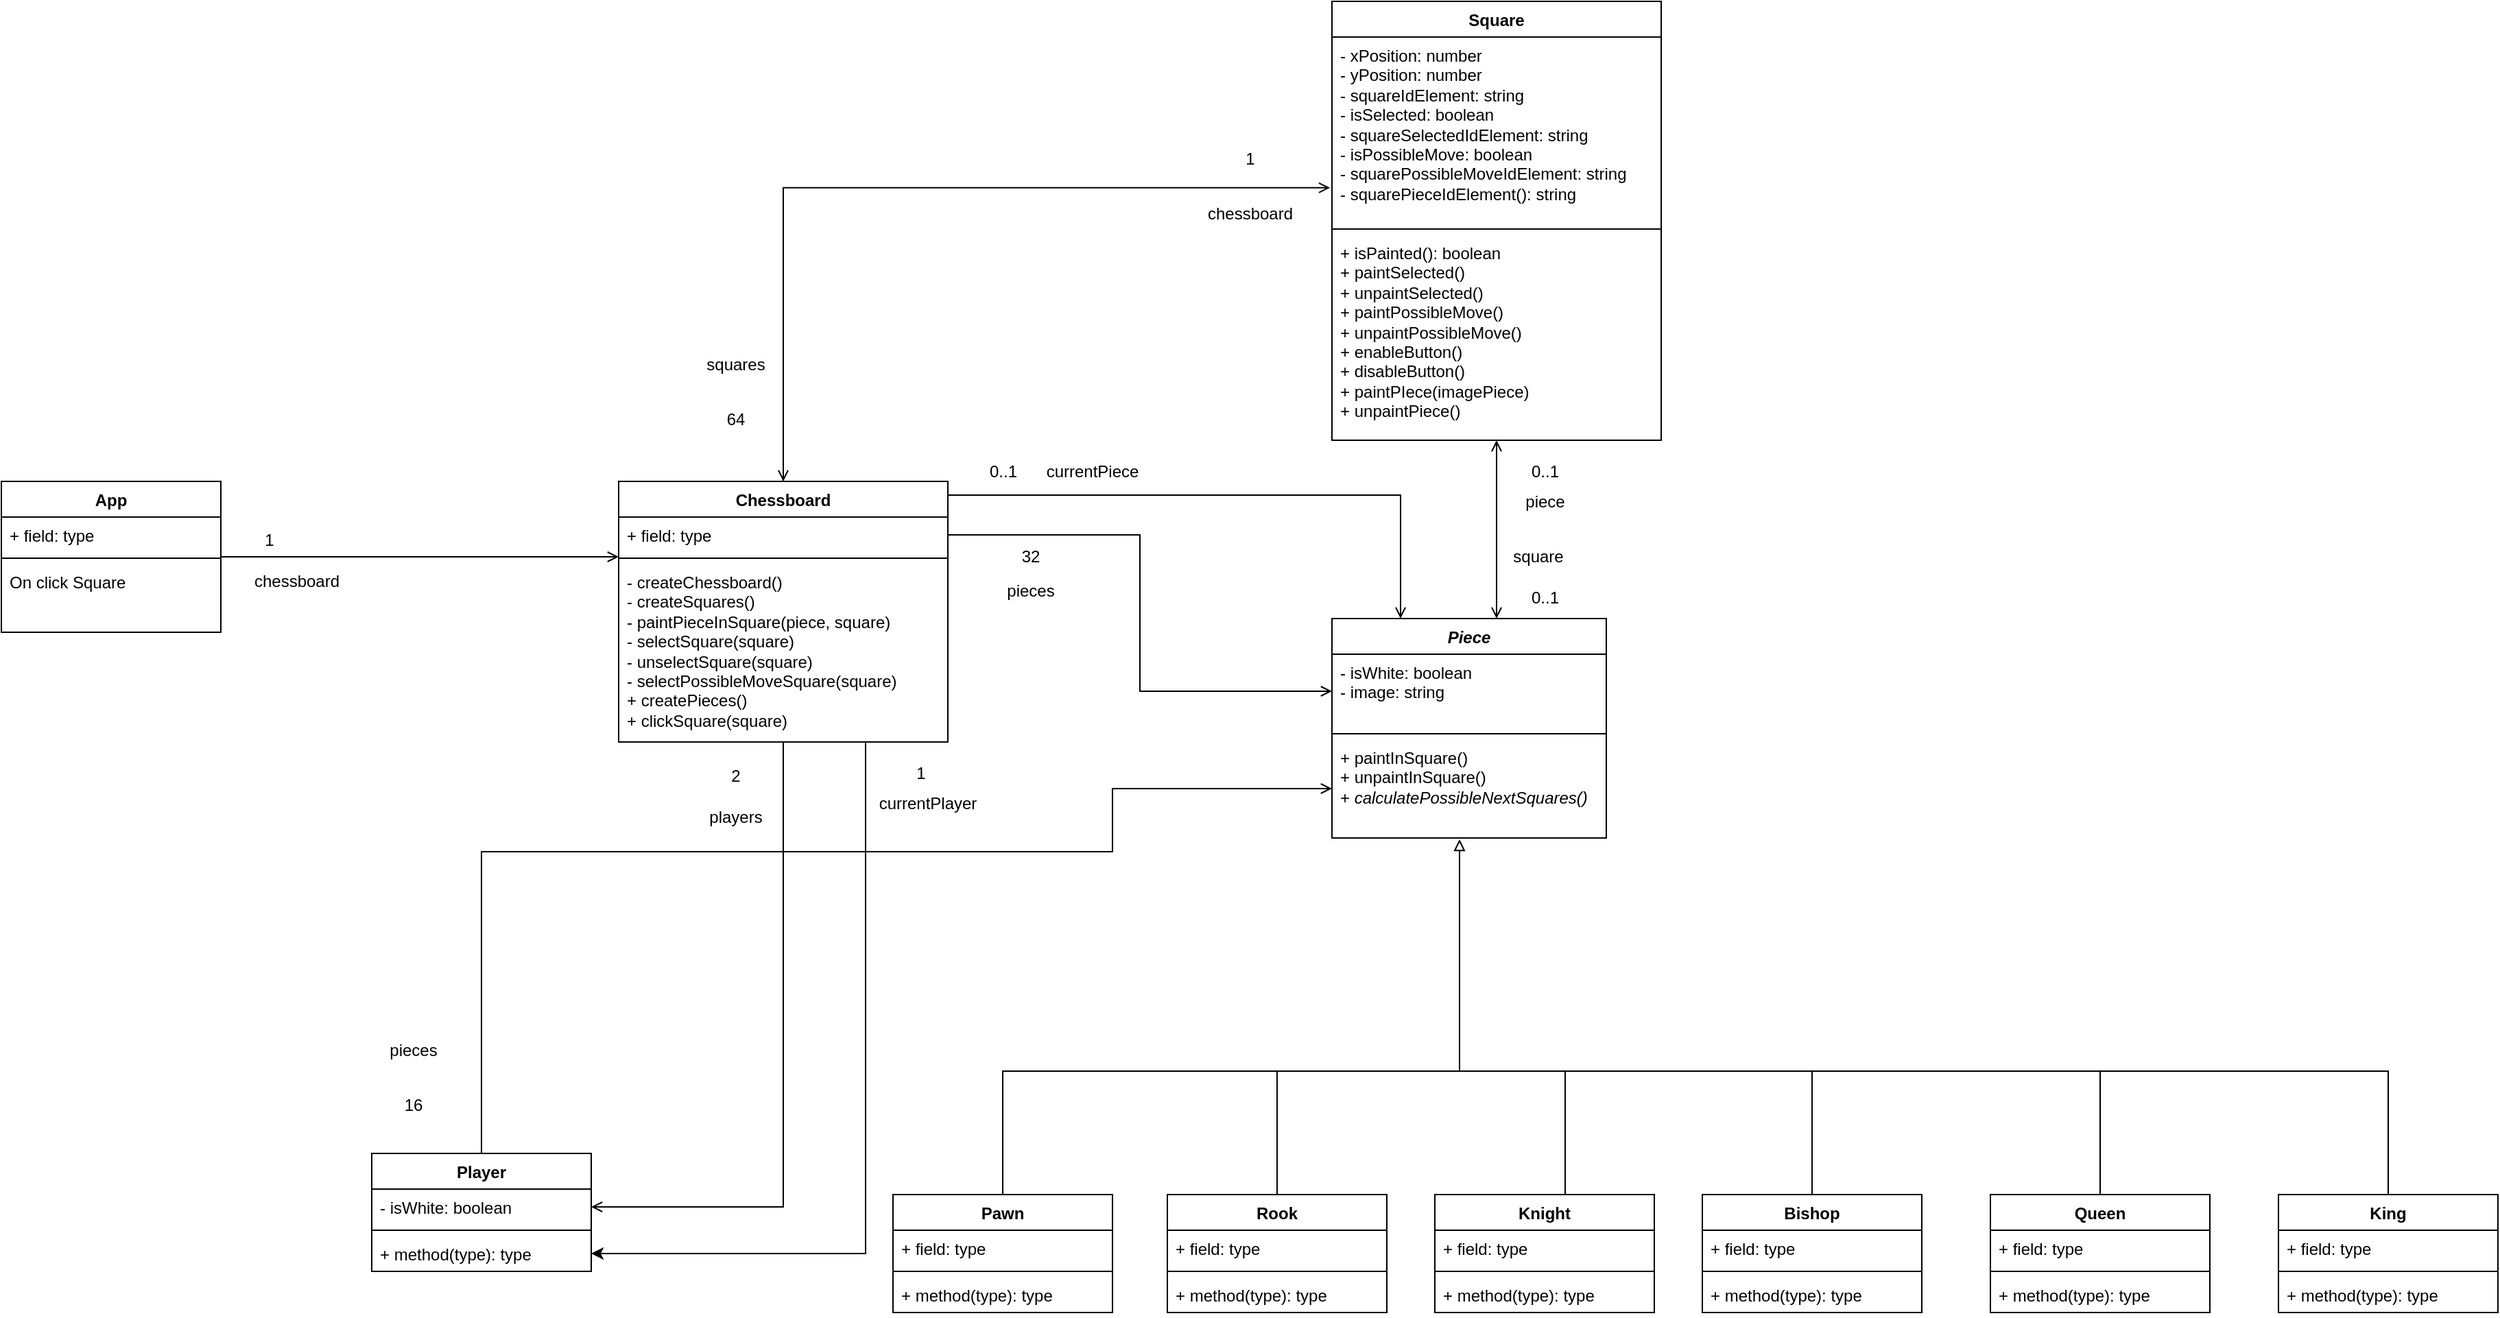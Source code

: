 <mxfile version="23.1.1" type="device">
  <diagram id="C5RBs43oDa-KdzZeNtuy" name="Page-1">
    <mxGraphModel dx="2261" dy="772" grid="1" gridSize="10" guides="1" tooltips="1" connect="1" arrows="1" fold="1" page="1" pageScale="1" pageWidth="827" pageHeight="1169" math="0" shadow="0">
      <root>
        <mxCell id="WIyWlLk6GJQsqaUBKTNV-0" />
        <mxCell id="WIyWlLk6GJQsqaUBKTNV-1" parent="WIyWlLk6GJQsqaUBKTNV-0" />
        <mxCell id="Od-CjgZTnDThgDotF2Tj-32" style="edgeStyle=orthogonalEdgeStyle;rounded=0;orthogonalLoop=1;jettySize=auto;html=1;entryX=0.25;entryY=0;entryDx=0;entryDy=0;endArrow=open;endFill=0;" parent="WIyWlLk6GJQsqaUBKTNV-1" source="Od-CjgZTnDThgDotF2Tj-0" target="Od-CjgZTnDThgDotF2Tj-11" edge="1">
          <mxGeometry relative="1" as="geometry">
            <Array as="points">
              <mxPoint x="500" y="730" />
            </Array>
          </mxGeometry>
        </mxCell>
        <mxCell id="WzaYfUcsKowKL7JiwDTF-25" style="edgeStyle=orthogonalEdgeStyle;rounded=0;orthogonalLoop=1;jettySize=auto;html=1;entryX=1;entryY=0.5;entryDx=0;entryDy=0;endArrow=open;endFill=0;" parent="WIyWlLk6GJQsqaUBKTNV-1" source="Od-CjgZTnDThgDotF2Tj-0" target="Od-CjgZTnDThgDotF2Tj-20" edge="1">
          <mxGeometry relative="1" as="geometry" />
        </mxCell>
        <mxCell id="DLk1g1kD0CSiAKpHqbqL-0" style="edgeStyle=orthogonalEdgeStyle;rounded=0;orthogonalLoop=1;jettySize=auto;html=1;" edge="1" parent="WIyWlLk6GJQsqaUBKTNV-1" source="Od-CjgZTnDThgDotF2Tj-0" target="Od-CjgZTnDThgDotF2Tj-22">
          <mxGeometry relative="1" as="geometry">
            <Array as="points">
              <mxPoint x="110" y="1283" />
            </Array>
          </mxGeometry>
        </mxCell>
        <mxCell id="Od-CjgZTnDThgDotF2Tj-0" value="Chessboard" style="swimlane;fontStyle=1;align=center;verticalAlign=top;childLayout=stackLayout;horizontal=1;startSize=26;horizontalStack=0;resizeParent=1;resizeParentMax=0;resizeLast=0;collapsible=1;marginBottom=0;whiteSpace=wrap;html=1;" parent="WIyWlLk6GJQsqaUBKTNV-1" vertex="1">
          <mxGeometry x="-70" y="720" width="240" height="190" as="geometry" />
        </mxCell>
        <mxCell id="Od-CjgZTnDThgDotF2Tj-1" value="+ field: type" style="text;strokeColor=none;fillColor=none;align=left;verticalAlign=top;spacingLeft=4;spacingRight=4;overflow=hidden;rotatable=0;points=[[0,0.5],[1,0.5]];portConstraint=eastwest;whiteSpace=wrap;html=1;" parent="Od-CjgZTnDThgDotF2Tj-0" vertex="1">
          <mxGeometry y="26" width="240" height="26" as="geometry" />
        </mxCell>
        <mxCell id="Od-CjgZTnDThgDotF2Tj-2" value="" style="line;strokeWidth=1;fillColor=none;align=left;verticalAlign=middle;spacingTop=-1;spacingLeft=3;spacingRight=3;rotatable=0;labelPosition=right;points=[];portConstraint=eastwest;strokeColor=inherit;" parent="Od-CjgZTnDThgDotF2Tj-0" vertex="1">
          <mxGeometry y="52" width="240" height="8" as="geometry" />
        </mxCell>
        <mxCell id="Od-CjgZTnDThgDotF2Tj-3" value="- createChessboard()&lt;br&gt;- createSquares()&lt;br&gt;- paintPieceInSquare(piece, square)&lt;br&gt;- selectSquare(square)&lt;br&gt;- unselectSquare(square)&lt;br&gt;- selectPossibleMoveSquare(square)&lt;br&gt;+ createPieces()&lt;br style=&quot;border-color: var(--border-color);&quot;&gt;+ clickSquare(square)" style="text;strokeColor=none;fillColor=none;align=left;verticalAlign=top;spacingLeft=4;spacingRight=4;overflow=hidden;rotatable=0;points=[[0,0.5],[1,0.5]];portConstraint=eastwest;whiteSpace=wrap;html=1;" parent="Od-CjgZTnDThgDotF2Tj-0" vertex="1">
          <mxGeometry y="60" width="240" height="130" as="geometry" />
        </mxCell>
        <mxCell id="Od-CjgZTnDThgDotF2Tj-29" style="edgeStyle=orthogonalEdgeStyle;rounded=0;orthogonalLoop=1;jettySize=auto;html=1;endArrow=open;endFill=0;startArrow=open;startFill=0;entryX=0.6;entryY=0;entryDx=0;entryDy=0;entryPerimeter=0;" parent="WIyWlLk6GJQsqaUBKTNV-1" source="Od-CjgZTnDThgDotF2Tj-4" target="Od-CjgZTnDThgDotF2Tj-11" edge="1">
          <mxGeometry relative="1" as="geometry">
            <Array as="points" />
            <mxPoint x="530" y="750" as="targetPoint" />
          </mxGeometry>
        </mxCell>
        <mxCell id="Od-CjgZTnDThgDotF2Tj-4" value="Square" style="swimlane;fontStyle=1;align=center;verticalAlign=top;childLayout=stackLayout;horizontal=1;startSize=26;horizontalStack=0;resizeParent=1;resizeParentMax=0;resizeLast=0;collapsible=1;marginBottom=0;whiteSpace=wrap;html=1;" parent="WIyWlLk6GJQsqaUBKTNV-1" vertex="1">
          <mxGeometry x="450" y="370" width="240" height="320" as="geometry" />
        </mxCell>
        <mxCell id="Od-CjgZTnDThgDotF2Tj-5" value="- xPosition: number&lt;br&gt;- yPosition: number&lt;br&gt;- squareIdElement: string&lt;br&gt;- isSelected: boolean&lt;br&gt;- squareSelectedIdElement: string&lt;br&gt;- isPossibleMove: boolean&lt;br&gt;- squarePossibleMoveIdElement: string&lt;br&gt;- squarePieceIdElement(): string" style="text;strokeColor=none;fillColor=none;align=left;verticalAlign=top;spacingLeft=4;spacingRight=4;overflow=hidden;rotatable=0;points=[[0,0.5],[1,0.5]];portConstraint=eastwest;whiteSpace=wrap;html=1;" parent="Od-CjgZTnDThgDotF2Tj-4" vertex="1">
          <mxGeometry y="26" width="240" height="136" as="geometry" />
        </mxCell>
        <mxCell id="Od-CjgZTnDThgDotF2Tj-6" value="" style="line;strokeWidth=1;fillColor=none;align=left;verticalAlign=middle;spacingTop=-1;spacingLeft=3;spacingRight=3;rotatable=0;labelPosition=right;points=[];portConstraint=eastwest;strokeColor=inherit;" parent="Od-CjgZTnDThgDotF2Tj-4" vertex="1">
          <mxGeometry y="162" width="240" height="8" as="geometry" />
        </mxCell>
        <mxCell id="Od-CjgZTnDThgDotF2Tj-7" value="+ isPainted(): boolean&lt;br&gt;+ paintSelected()&lt;br&gt;+ unpaintSelected()&lt;br&gt;+ paintPossibleMove()&lt;br&gt;+ unpaintPossibleMove()&lt;br&gt;+ enableButton()&lt;br&gt;+ disableButton()&lt;br&gt;+ paintPIece(imagePiece)&lt;br&gt;+ unpaintPiece()" style="text;strokeColor=none;fillColor=none;align=left;verticalAlign=top;spacingLeft=4;spacingRight=4;overflow=hidden;rotatable=0;points=[[0,0.5],[1,0.5]];portConstraint=eastwest;whiteSpace=wrap;html=1;" parent="Od-CjgZTnDThgDotF2Tj-4" vertex="1">
          <mxGeometry y="170" width="240" height="150" as="geometry" />
        </mxCell>
        <mxCell id="Od-CjgZTnDThgDotF2Tj-8" style="edgeStyle=orthogonalEdgeStyle;rounded=0;orthogonalLoop=1;jettySize=auto;html=1;entryX=-0.006;entryY=0.808;entryDx=0;entryDy=0;entryPerimeter=0;endArrow=open;endFill=0;startArrow=open;startFill=0;" parent="WIyWlLk6GJQsqaUBKTNV-1" source="Od-CjgZTnDThgDotF2Tj-0" target="Od-CjgZTnDThgDotF2Tj-5" edge="1">
          <mxGeometry relative="1" as="geometry" />
        </mxCell>
        <mxCell id="Od-CjgZTnDThgDotF2Tj-9" value="64" style="text;html=1;align=center;verticalAlign=middle;resizable=0;points=[];autosize=1;strokeColor=none;fillColor=none;" parent="WIyWlLk6GJQsqaUBKTNV-1" vertex="1">
          <mxGeometry x="-5" y="660" width="40" height="30" as="geometry" />
        </mxCell>
        <mxCell id="Od-CjgZTnDThgDotF2Tj-11" value="&lt;i&gt;Piece&lt;/i&gt;" style="swimlane;fontStyle=1;align=center;verticalAlign=top;childLayout=stackLayout;horizontal=1;startSize=26;horizontalStack=0;resizeParent=1;resizeParentMax=0;resizeLast=0;collapsible=1;marginBottom=0;whiteSpace=wrap;html=1;" parent="WIyWlLk6GJQsqaUBKTNV-1" vertex="1">
          <mxGeometry x="450" y="820" width="200" height="160" as="geometry" />
        </mxCell>
        <mxCell id="Od-CjgZTnDThgDotF2Tj-12" value="- isWhite: boolean&lt;br&gt;- image: string" style="text;strokeColor=none;fillColor=none;align=left;verticalAlign=top;spacingLeft=4;spacingRight=4;overflow=hidden;rotatable=0;points=[[0,0.5],[1,0.5]];portConstraint=eastwest;whiteSpace=wrap;html=1;" parent="Od-CjgZTnDThgDotF2Tj-11" vertex="1">
          <mxGeometry y="26" width="200" height="54" as="geometry" />
        </mxCell>
        <mxCell id="Od-CjgZTnDThgDotF2Tj-13" value="" style="line;strokeWidth=1;fillColor=none;align=left;verticalAlign=middle;spacingTop=-1;spacingLeft=3;spacingRight=3;rotatable=0;labelPosition=right;points=[];portConstraint=eastwest;strokeColor=inherit;" parent="Od-CjgZTnDThgDotF2Tj-11" vertex="1">
          <mxGeometry y="80" width="200" height="8" as="geometry" />
        </mxCell>
        <mxCell id="Od-CjgZTnDThgDotF2Tj-14" value="+ paintInSquare()&lt;br&gt;+ unpaintInSquare()&lt;br&gt;+&amp;nbsp;&lt;i&gt;calculatePossibleNextSquares()&lt;/i&gt;" style="text;strokeColor=none;fillColor=none;align=left;verticalAlign=top;spacingLeft=4;spacingRight=4;overflow=hidden;rotatable=0;points=[[0,0.5],[1,0.5]];portConstraint=eastwest;whiteSpace=wrap;html=1;" parent="Od-CjgZTnDThgDotF2Tj-11" vertex="1">
          <mxGeometry y="88" width="200" height="72" as="geometry" />
        </mxCell>
        <mxCell id="Od-CjgZTnDThgDotF2Tj-16" style="edgeStyle=orthogonalEdgeStyle;rounded=0;orthogonalLoop=1;jettySize=auto;html=1;entryX=0;entryY=0.5;entryDx=0;entryDy=0;endArrow=open;endFill=0;" parent="WIyWlLk6GJQsqaUBKTNV-1" source="Od-CjgZTnDThgDotF2Tj-1" target="Od-CjgZTnDThgDotF2Tj-12" edge="1">
          <mxGeometry relative="1" as="geometry" />
        </mxCell>
        <mxCell id="Od-CjgZTnDThgDotF2Tj-17" value="32" style="text;html=1;align=center;verticalAlign=middle;resizable=0;points=[];autosize=1;strokeColor=none;fillColor=none;" parent="WIyWlLk6GJQsqaUBKTNV-1" vertex="1">
          <mxGeometry x="210" y="760" width="40" height="30" as="geometry" />
        </mxCell>
        <mxCell id="Od-CjgZTnDThgDotF2Tj-19" value="Player" style="swimlane;fontStyle=1;align=center;verticalAlign=top;childLayout=stackLayout;horizontal=1;startSize=26;horizontalStack=0;resizeParent=1;resizeParentMax=0;resizeLast=0;collapsible=1;marginBottom=0;whiteSpace=wrap;html=1;" parent="WIyWlLk6GJQsqaUBKTNV-1" vertex="1">
          <mxGeometry x="-250" y="1210" width="160" height="86" as="geometry" />
        </mxCell>
        <mxCell id="Od-CjgZTnDThgDotF2Tj-20" value="- isWhite: boolean" style="text;strokeColor=none;fillColor=none;align=left;verticalAlign=top;spacingLeft=4;spacingRight=4;overflow=hidden;rotatable=0;points=[[0,0.5],[1,0.5]];portConstraint=eastwest;whiteSpace=wrap;html=1;" parent="Od-CjgZTnDThgDotF2Tj-19" vertex="1">
          <mxGeometry y="26" width="160" height="26" as="geometry" />
        </mxCell>
        <mxCell id="Od-CjgZTnDThgDotF2Tj-21" value="" style="line;strokeWidth=1;fillColor=none;align=left;verticalAlign=middle;spacingTop=-1;spacingLeft=3;spacingRight=3;rotatable=0;labelPosition=right;points=[];portConstraint=eastwest;strokeColor=inherit;" parent="Od-CjgZTnDThgDotF2Tj-19" vertex="1">
          <mxGeometry y="52" width="160" height="8" as="geometry" />
        </mxCell>
        <mxCell id="Od-CjgZTnDThgDotF2Tj-22" value="+ method(type): type" style="text;strokeColor=none;fillColor=none;align=left;verticalAlign=top;spacingLeft=4;spacingRight=4;overflow=hidden;rotatable=0;points=[[0,0.5],[1,0.5]];portConstraint=eastwest;whiteSpace=wrap;html=1;" parent="Od-CjgZTnDThgDotF2Tj-19" vertex="1">
          <mxGeometry y="60" width="160" height="26" as="geometry" />
        </mxCell>
        <mxCell id="Od-CjgZTnDThgDotF2Tj-24" value="2" style="text;html=1;align=center;verticalAlign=middle;resizable=0;points=[];autosize=1;strokeColor=none;fillColor=none;" parent="WIyWlLk6GJQsqaUBKTNV-1" vertex="1">
          <mxGeometry y="920" width="30" height="30" as="geometry" />
        </mxCell>
        <mxCell id="Od-CjgZTnDThgDotF2Tj-26" style="edgeStyle=orthogonalEdgeStyle;rounded=0;orthogonalLoop=1;jettySize=auto;html=1;endArrow=open;endFill=0;entryX=0;entryY=0.5;entryDx=0;entryDy=0;" parent="WIyWlLk6GJQsqaUBKTNV-1" source="Od-CjgZTnDThgDotF2Tj-19" target="Od-CjgZTnDThgDotF2Tj-14" edge="1">
          <mxGeometry relative="1" as="geometry">
            <mxPoint x="290" y="950" as="targetPoint" />
            <Array as="points">
              <mxPoint x="-170" y="990" />
              <mxPoint x="290" y="990" />
              <mxPoint x="290" y="944" />
            </Array>
          </mxGeometry>
        </mxCell>
        <mxCell id="Od-CjgZTnDThgDotF2Tj-27" value="16" style="text;html=1;align=center;verticalAlign=middle;resizable=0;points=[];autosize=1;strokeColor=none;fillColor=none;" parent="WIyWlLk6GJQsqaUBKTNV-1" vertex="1">
          <mxGeometry x="-240" y="1160" width="40" height="30" as="geometry" />
        </mxCell>
        <mxCell id="Od-CjgZTnDThgDotF2Tj-30" value="0..1" style="text;html=1;align=center;verticalAlign=middle;resizable=0;points=[];autosize=1;strokeColor=none;fillColor=none;" parent="WIyWlLk6GJQsqaUBKTNV-1" vertex="1">
          <mxGeometry x="585" y="698" width="40" height="30" as="geometry" />
        </mxCell>
        <mxCell id="Od-CjgZTnDThgDotF2Tj-31" value="0..1" style="text;html=1;align=center;verticalAlign=middle;resizable=0;points=[];autosize=1;strokeColor=none;fillColor=none;" parent="WIyWlLk6GJQsqaUBKTNV-1" vertex="1">
          <mxGeometry x="585" y="790" width="40" height="30" as="geometry" />
        </mxCell>
        <mxCell id="Od-CjgZTnDThgDotF2Tj-33" value="0..1" style="text;html=1;align=center;verticalAlign=middle;resizable=0;points=[];autosize=1;strokeColor=none;fillColor=none;" parent="WIyWlLk6GJQsqaUBKTNV-1" vertex="1">
          <mxGeometry x="190" y="698" width="40" height="30" as="geometry" />
        </mxCell>
        <mxCell id="Od-CjgZTnDThgDotF2Tj-35" value="currentPiece" style="text;html=1;align=center;verticalAlign=middle;resizable=0;points=[];autosize=1;strokeColor=none;fillColor=none;" parent="WIyWlLk6GJQsqaUBKTNV-1" vertex="1">
          <mxGeometry x="230" y="698" width="90" height="30" as="geometry" />
        </mxCell>
        <mxCell id="Od-CjgZTnDThgDotF2Tj-36" value="App" style="swimlane;fontStyle=1;align=center;verticalAlign=top;childLayout=stackLayout;horizontal=1;startSize=26;horizontalStack=0;resizeParent=1;resizeParentMax=0;resizeLast=0;collapsible=1;marginBottom=0;whiteSpace=wrap;html=1;" parent="WIyWlLk6GJQsqaUBKTNV-1" vertex="1">
          <mxGeometry x="-520" y="720" width="160" height="110" as="geometry" />
        </mxCell>
        <mxCell id="Od-CjgZTnDThgDotF2Tj-37" value="+ field: type" style="text;strokeColor=none;fillColor=none;align=left;verticalAlign=top;spacingLeft=4;spacingRight=4;overflow=hidden;rotatable=0;points=[[0,0.5],[1,0.5]];portConstraint=eastwest;whiteSpace=wrap;html=1;" parent="Od-CjgZTnDThgDotF2Tj-36" vertex="1">
          <mxGeometry y="26" width="160" height="26" as="geometry" />
        </mxCell>
        <mxCell id="Od-CjgZTnDThgDotF2Tj-38" value="" style="line;strokeWidth=1;fillColor=none;align=left;verticalAlign=middle;spacingTop=-1;spacingLeft=3;spacingRight=3;rotatable=0;labelPosition=right;points=[];portConstraint=eastwest;strokeColor=inherit;" parent="Od-CjgZTnDThgDotF2Tj-36" vertex="1">
          <mxGeometry y="52" width="160" height="8" as="geometry" />
        </mxCell>
        <mxCell id="Od-CjgZTnDThgDotF2Tj-39" value="On click Square" style="text;strokeColor=none;fillColor=none;align=left;verticalAlign=top;spacingLeft=4;spacingRight=4;overflow=hidden;rotatable=0;points=[[0,0.5],[1,0.5]];portConstraint=eastwest;whiteSpace=wrap;html=1;" parent="Od-CjgZTnDThgDotF2Tj-36" vertex="1">
          <mxGeometry y="60" width="160" height="50" as="geometry" />
        </mxCell>
        <mxCell id="Od-CjgZTnDThgDotF2Tj-40" style="edgeStyle=orthogonalEdgeStyle;rounded=0;orthogonalLoop=1;jettySize=auto;html=1;entryX=0;entryY=0.375;entryDx=0;entryDy=0;entryPerimeter=0;endArrow=open;endFill=0;" parent="WIyWlLk6GJQsqaUBKTNV-1" source="Od-CjgZTnDThgDotF2Tj-36" target="Od-CjgZTnDThgDotF2Tj-2" edge="1">
          <mxGeometry relative="1" as="geometry" />
        </mxCell>
        <mxCell id="Od-CjgZTnDThgDotF2Tj-41" value="1" style="text;html=1;align=center;verticalAlign=middle;resizable=0;points=[];autosize=1;strokeColor=none;fillColor=none;" parent="WIyWlLk6GJQsqaUBKTNV-1" vertex="1">
          <mxGeometry x="-340" y="748" width="30" height="30" as="geometry" />
        </mxCell>
        <mxCell id="wCQopJFrk_-6_c3ebdgu-0" value="Pawn" style="swimlane;fontStyle=1;align=center;verticalAlign=top;childLayout=stackLayout;horizontal=1;startSize=26;horizontalStack=0;resizeParent=1;resizeParentMax=0;resizeLast=0;collapsible=1;marginBottom=0;whiteSpace=wrap;html=1;" parent="WIyWlLk6GJQsqaUBKTNV-1" vertex="1">
          <mxGeometry x="130" y="1240" width="160" height="86" as="geometry" />
        </mxCell>
        <mxCell id="wCQopJFrk_-6_c3ebdgu-1" value="+ field: type" style="text;strokeColor=none;fillColor=none;align=left;verticalAlign=top;spacingLeft=4;spacingRight=4;overflow=hidden;rotatable=0;points=[[0,0.5],[1,0.5]];portConstraint=eastwest;whiteSpace=wrap;html=1;" parent="wCQopJFrk_-6_c3ebdgu-0" vertex="1">
          <mxGeometry y="26" width="160" height="26" as="geometry" />
        </mxCell>
        <mxCell id="wCQopJFrk_-6_c3ebdgu-2" value="" style="line;strokeWidth=1;fillColor=none;align=left;verticalAlign=middle;spacingTop=-1;spacingLeft=3;spacingRight=3;rotatable=0;labelPosition=right;points=[];portConstraint=eastwest;strokeColor=inherit;" parent="wCQopJFrk_-6_c3ebdgu-0" vertex="1">
          <mxGeometry y="52" width="160" height="8" as="geometry" />
        </mxCell>
        <mxCell id="wCQopJFrk_-6_c3ebdgu-3" value="+ method(type): type" style="text;strokeColor=none;fillColor=none;align=left;verticalAlign=top;spacingLeft=4;spacingRight=4;overflow=hidden;rotatable=0;points=[[0,0.5],[1,0.5]];portConstraint=eastwest;whiteSpace=wrap;html=1;" parent="wCQopJFrk_-6_c3ebdgu-0" vertex="1">
          <mxGeometry y="60" width="160" height="26" as="geometry" />
        </mxCell>
        <mxCell id="wCQopJFrk_-6_c3ebdgu-4" style="edgeStyle=orthogonalEdgeStyle;rounded=0;orthogonalLoop=1;jettySize=auto;html=1;endArrow=block;endFill=0;entryX=0.465;entryY=1.014;entryDx=0;entryDy=0;entryPerimeter=0;" parent="WIyWlLk6GJQsqaUBKTNV-1" source="wCQopJFrk_-6_c3ebdgu-0" target="Od-CjgZTnDThgDotF2Tj-14" edge="1">
          <mxGeometry relative="1" as="geometry">
            <mxPoint x="540" y="1020" as="targetPoint" />
            <Array as="points">
              <mxPoint x="210" y="1150" />
              <mxPoint x="543" y="1150" />
            </Array>
          </mxGeometry>
        </mxCell>
        <mxCell id="wCQopJFrk_-6_c3ebdgu-5" value="squares" style="text;html=1;align=center;verticalAlign=middle;resizable=0;points=[];autosize=1;strokeColor=none;fillColor=none;" parent="WIyWlLk6GJQsqaUBKTNV-1" vertex="1">
          <mxGeometry x="-20" y="620" width="70" height="30" as="geometry" />
        </mxCell>
        <mxCell id="wCQopJFrk_-6_c3ebdgu-6" value="chessboard" style="text;html=1;align=center;verticalAlign=middle;resizable=0;points=[];autosize=1;strokeColor=none;fillColor=none;" parent="WIyWlLk6GJQsqaUBKTNV-1" vertex="1">
          <mxGeometry x="-350" y="778" width="90" height="30" as="geometry" />
        </mxCell>
        <mxCell id="wCQopJFrk_-6_c3ebdgu-7" value="pieces" style="text;html=1;align=center;verticalAlign=middle;resizable=0;points=[];autosize=1;strokeColor=none;fillColor=none;" parent="WIyWlLk6GJQsqaUBKTNV-1" vertex="1">
          <mxGeometry x="200" y="785" width="60" height="30" as="geometry" />
        </mxCell>
        <mxCell id="wCQopJFrk_-6_c3ebdgu-8" value="pieces" style="text;html=1;align=center;verticalAlign=middle;resizable=0;points=[];autosize=1;strokeColor=none;fillColor=none;" parent="WIyWlLk6GJQsqaUBKTNV-1" vertex="1">
          <mxGeometry x="-250" y="1120" width="60" height="30" as="geometry" />
        </mxCell>
        <mxCell id="wCQopJFrk_-6_c3ebdgu-9" value="players" style="text;html=1;align=center;verticalAlign=middle;resizable=0;points=[];autosize=1;strokeColor=none;fillColor=none;" parent="WIyWlLk6GJQsqaUBKTNV-1" vertex="1">
          <mxGeometry x="-15" y="950" width="60" height="30" as="geometry" />
        </mxCell>
        <mxCell id="wCQopJFrk_-6_c3ebdgu-10" value="piece" style="text;html=1;align=center;verticalAlign=middle;resizable=0;points=[];autosize=1;strokeColor=none;fillColor=none;" parent="WIyWlLk6GJQsqaUBKTNV-1" vertex="1">
          <mxGeometry x="580" y="720" width="50" height="30" as="geometry" />
        </mxCell>
        <mxCell id="wCQopJFrk_-6_c3ebdgu-11" value="square" style="text;html=1;align=center;verticalAlign=middle;resizable=0;points=[];autosize=1;strokeColor=none;fillColor=none;" parent="WIyWlLk6GJQsqaUBKTNV-1" vertex="1">
          <mxGeometry x="570" y="760" width="60" height="30" as="geometry" />
        </mxCell>
        <mxCell id="WzaYfUcsKowKL7JiwDTF-20" style="edgeStyle=orthogonalEdgeStyle;rounded=0;orthogonalLoop=1;jettySize=auto;html=1;endArrow=none;endFill=0;" parent="WIyWlLk6GJQsqaUBKTNV-1" source="WzaYfUcsKowKL7JiwDTF-0" edge="1">
          <mxGeometry relative="1" as="geometry">
            <mxPoint x="410" y="1150" as="targetPoint" />
          </mxGeometry>
        </mxCell>
        <mxCell id="WzaYfUcsKowKL7JiwDTF-0" value="Rook" style="swimlane;fontStyle=1;align=center;verticalAlign=top;childLayout=stackLayout;horizontal=1;startSize=26;horizontalStack=0;resizeParent=1;resizeParentMax=0;resizeLast=0;collapsible=1;marginBottom=0;whiteSpace=wrap;html=1;" parent="WIyWlLk6GJQsqaUBKTNV-1" vertex="1">
          <mxGeometry x="330" y="1240" width="160" height="86" as="geometry" />
        </mxCell>
        <mxCell id="WzaYfUcsKowKL7JiwDTF-1" value="+ field: type" style="text;strokeColor=none;fillColor=none;align=left;verticalAlign=top;spacingLeft=4;spacingRight=4;overflow=hidden;rotatable=0;points=[[0,0.5],[1,0.5]];portConstraint=eastwest;whiteSpace=wrap;html=1;" parent="WzaYfUcsKowKL7JiwDTF-0" vertex="1">
          <mxGeometry y="26" width="160" height="26" as="geometry" />
        </mxCell>
        <mxCell id="WzaYfUcsKowKL7JiwDTF-2" value="" style="line;strokeWidth=1;fillColor=none;align=left;verticalAlign=middle;spacingTop=-1;spacingLeft=3;spacingRight=3;rotatable=0;labelPosition=right;points=[];portConstraint=eastwest;strokeColor=inherit;" parent="WzaYfUcsKowKL7JiwDTF-0" vertex="1">
          <mxGeometry y="52" width="160" height="8" as="geometry" />
        </mxCell>
        <mxCell id="WzaYfUcsKowKL7JiwDTF-3" value="+ method(type): type" style="text;strokeColor=none;fillColor=none;align=left;verticalAlign=top;spacingLeft=4;spacingRight=4;overflow=hidden;rotatable=0;points=[[0,0.5],[1,0.5]];portConstraint=eastwest;whiteSpace=wrap;html=1;" parent="WzaYfUcsKowKL7JiwDTF-0" vertex="1">
          <mxGeometry y="60" width="160" height="26" as="geometry" />
        </mxCell>
        <mxCell id="WzaYfUcsKowKL7JiwDTF-21" style="edgeStyle=orthogonalEdgeStyle;rounded=0;orthogonalLoop=1;jettySize=auto;html=1;endArrow=none;endFill=0;" parent="WIyWlLk6GJQsqaUBKTNV-1" source="WzaYfUcsKowKL7JiwDTF-4" edge="1">
          <mxGeometry relative="1" as="geometry">
            <mxPoint x="520" y="1150" as="targetPoint" />
            <Array as="points">
              <mxPoint x="620" y="1150" />
            </Array>
          </mxGeometry>
        </mxCell>
        <mxCell id="WzaYfUcsKowKL7JiwDTF-4" value="Knight" style="swimlane;fontStyle=1;align=center;verticalAlign=top;childLayout=stackLayout;horizontal=1;startSize=26;horizontalStack=0;resizeParent=1;resizeParentMax=0;resizeLast=0;collapsible=1;marginBottom=0;whiteSpace=wrap;html=1;" parent="WIyWlLk6GJQsqaUBKTNV-1" vertex="1">
          <mxGeometry x="525" y="1240" width="160" height="86" as="geometry" />
        </mxCell>
        <mxCell id="WzaYfUcsKowKL7JiwDTF-5" value="+ field: type" style="text;strokeColor=none;fillColor=none;align=left;verticalAlign=top;spacingLeft=4;spacingRight=4;overflow=hidden;rotatable=0;points=[[0,0.5],[1,0.5]];portConstraint=eastwest;whiteSpace=wrap;html=1;" parent="WzaYfUcsKowKL7JiwDTF-4" vertex="1">
          <mxGeometry y="26" width="160" height="26" as="geometry" />
        </mxCell>
        <mxCell id="WzaYfUcsKowKL7JiwDTF-6" value="" style="line;strokeWidth=1;fillColor=none;align=left;verticalAlign=middle;spacingTop=-1;spacingLeft=3;spacingRight=3;rotatable=0;labelPosition=right;points=[];portConstraint=eastwest;strokeColor=inherit;" parent="WzaYfUcsKowKL7JiwDTF-4" vertex="1">
          <mxGeometry y="52" width="160" height="8" as="geometry" />
        </mxCell>
        <mxCell id="WzaYfUcsKowKL7JiwDTF-7" value="+ method(type): type" style="text;strokeColor=none;fillColor=none;align=left;verticalAlign=top;spacingLeft=4;spacingRight=4;overflow=hidden;rotatable=0;points=[[0,0.5],[1,0.5]];portConstraint=eastwest;whiteSpace=wrap;html=1;" parent="WzaYfUcsKowKL7JiwDTF-4" vertex="1">
          <mxGeometry y="60" width="160" height="26" as="geometry" />
        </mxCell>
        <mxCell id="WzaYfUcsKowKL7JiwDTF-22" style="edgeStyle=orthogonalEdgeStyle;rounded=0;orthogonalLoop=1;jettySize=auto;html=1;endArrow=none;endFill=0;" parent="WIyWlLk6GJQsqaUBKTNV-1" source="WzaYfUcsKowKL7JiwDTF-8" edge="1">
          <mxGeometry relative="1" as="geometry">
            <mxPoint x="620" y="1150" as="targetPoint" />
            <Array as="points">
              <mxPoint x="800" y="1150" />
            </Array>
          </mxGeometry>
        </mxCell>
        <mxCell id="WzaYfUcsKowKL7JiwDTF-8" value="Bishop" style="swimlane;fontStyle=1;align=center;verticalAlign=top;childLayout=stackLayout;horizontal=1;startSize=26;horizontalStack=0;resizeParent=1;resizeParentMax=0;resizeLast=0;collapsible=1;marginBottom=0;whiteSpace=wrap;html=1;" parent="WIyWlLk6GJQsqaUBKTNV-1" vertex="1">
          <mxGeometry x="720" y="1240" width="160" height="86" as="geometry" />
        </mxCell>
        <mxCell id="WzaYfUcsKowKL7JiwDTF-9" value="+ field: type" style="text;strokeColor=none;fillColor=none;align=left;verticalAlign=top;spacingLeft=4;spacingRight=4;overflow=hidden;rotatable=0;points=[[0,0.5],[1,0.5]];portConstraint=eastwest;whiteSpace=wrap;html=1;" parent="WzaYfUcsKowKL7JiwDTF-8" vertex="1">
          <mxGeometry y="26" width="160" height="26" as="geometry" />
        </mxCell>
        <mxCell id="WzaYfUcsKowKL7JiwDTF-10" value="" style="line;strokeWidth=1;fillColor=none;align=left;verticalAlign=middle;spacingTop=-1;spacingLeft=3;spacingRight=3;rotatable=0;labelPosition=right;points=[];portConstraint=eastwest;strokeColor=inherit;" parent="WzaYfUcsKowKL7JiwDTF-8" vertex="1">
          <mxGeometry y="52" width="160" height="8" as="geometry" />
        </mxCell>
        <mxCell id="WzaYfUcsKowKL7JiwDTF-11" value="+ method(type): type" style="text;strokeColor=none;fillColor=none;align=left;verticalAlign=top;spacingLeft=4;spacingRight=4;overflow=hidden;rotatable=0;points=[[0,0.5],[1,0.5]];portConstraint=eastwest;whiteSpace=wrap;html=1;" parent="WzaYfUcsKowKL7JiwDTF-8" vertex="1">
          <mxGeometry y="60" width="160" height="26" as="geometry" />
        </mxCell>
        <mxCell id="WzaYfUcsKowKL7JiwDTF-23" style="edgeStyle=orthogonalEdgeStyle;rounded=0;orthogonalLoop=1;jettySize=auto;html=1;endArrow=none;endFill=0;" parent="WIyWlLk6GJQsqaUBKTNV-1" source="WzaYfUcsKowKL7JiwDTF-12" edge="1">
          <mxGeometry relative="1" as="geometry">
            <mxPoint x="800" y="1150" as="targetPoint" />
            <Array as="points">
              <mxPoint x="1010" y="1150" />
            </Array>
          </mxGeometry>
        </mxCell>
        <mxCell id="WzaYfUcsKowKL7JiwDTF-12" value="Queen" style="swimlane;fontStyle=1;align=center;verticalAlign=top;childLayout=stackLayout;horizontal=1;startSize=26;horizontalStack=0;resizeParent=1;resizeParentMax=0;resizeLast=0;collapsible=1;marginBottom=0;whiteSpace=wrap;html=1;" parent="WIyWlLk6GJQsqaUBKTNV-1" vertex="1">
          <mxGeometry x="930" y="1240" width="160" height="86" as="geometry" />
        </mxCell>
        <mxCell id="WzaYfUcsKowKL7JiwDTF-13" value="+ field: type" style="text;strokeColor=none;fillColor=none;align=left;verticalAlign=top;spacingLeft=4;spacingRight=4;overflow=hidden;rotatable=0;points=[[0,0.5],[1,0.5]];portConstraint=eastwest;whiteSpace=wrap;html=1;" parent="WzaYfUcsKowKL7JiwDTF-12" vertex="1">
          <mxGeometry y="26" width="160" height="26" as="geometry" />
        </mxCell>
        <mxCell id="WzaYfUcsKowKL7JiwDTF-14" value="" style="line;strokeWidth=1;fillColor=none;align=left;verticalAlign=middle;spacingTop=-1;spacingLeft=3;spacingRight=3;rotatable=0;labelPosition=right;points=[];portConstraint=eastwest;strokeColor=inherit;" parent="WzaYfUcsKowKL7JiwDTF-12" vertex="1">
          <mxGeometry y="52" width="160" height="8" as="geometry" />
        </mxCell>
        <mxCell id="WzaYfUcsKowKL7JiwDTF-15" value="+ method(type): type" style="text;strokeColor=none;fillColor=none;align=left;verticalAlign=top;spacingLeft=4;spacingRight=4;overflow=hidden;rotatable=0;points=[[0,0.5],[1,0.5]];portConstraint=eastwest;whiteSpace=wrap;html=1;" parent="WzaYfUcsKowKL7JiwDTF-12" vertex="1">
          <mxGeometry y="60" width="160" height="26" as="geometry" />
        </mxCell>
        <mxCell id="WzaYfUcsKowKL7JiwDTF-24" style="edgeStyle=orthogonalEdgeStyle;rounded=0;orthogonalLoop=1;jettySize=auto;html=1;endArrow=none;endFill=0;" parent="WIyWlLk6GJQsqaUBKTNV-1" source="WzaYfUcsKowKL7JiwDTF-16" edge="1">
          <mxGeometry relative="1" as="geometry">
            <mxPoint x="1010" y="1150" as="targetPoint" />
            <Array as="points">
              <mxPoint x="1220" y="1150" />
            </Array>
          </mxGeometry>
        </mxCell>
        <mxCell id="WzaYfUcsKowKL7JiwDTF-16" value="King" style="swimlane;fontStyle=1;align=center;verticalAlign=top;childLayout=stackLayout;horizontal=1;startSize=26;horizontalStack=0;resizeParent=1;resizeParentMax=0;resizeLast=0;collapsible=1;marginBottom=0;whiteSpace=wrap;html=1;" parent="WIyWlLk6GJQsqaUBKTNV-1" vertex="1">
          <mxGeometry x="1140" y="1240" width="160" height="86" as="geometry" />
        </mxCell>
        <mxCell id="WzaYfUcsKowKL7JiwDTF-17" value="+ field: type" style="text;strokeColor=none;fillColor=none;align=left;verticalAlign=top;spacingLeft=4;spacingRight=4;overflow=hidden;rotatable=0;points=[[0,0.5],[1,0.5]];portConstraint=eastwest;whiteSpace=wrap;html=1;" parent="WzaYfUcsKowKL7JiwDTF-16" vertex="1">
          <mxGeometry y="26" width="160" height="26" as="geometry" />
        </mxCell>
        <mxCell id="WzaYfUcsKowKL7JiwDTF-18" value="" style="line;strokeWidth=1;fillColor=none;align=left;verticalAlign=middle;spacingTop=-1;spacingLeft=3;spacingRight=3;rotatable=0;labelPosition=right;points=[];portConstraint=eastwest;strokeColor=inherit;" parent="WzaYfUcsKowKL7JiwDTF-16" vertex="1">
          <mxGeometry y="52" width="160" height="8" as="geometry" />
        </mxCell>
        <mxCell id="WzaYfUcsKowKL7JiwDTF-19" value="+ method(type): type" style="text;strokeColor=none;fillColor=none;align=left;verticalAlign=top;spacingLeft=4;spacingRight=4;overflow=hidden;rotatable=0;points=[[0,0.5],[1,0.5]];portConstraint=eastwest;whiteSpace=wrap;html=1;" parent="WzaYfUcsKowKL7JiwDTF-16" vertex="1">
          <mxGeometry y="60" width="160" height="26" as="geometry" />
        </mxCell>
        <mxCell id="a6qyYA1jQMtUr2hvJNgd-0" value="1" style="text;html=1;align=center;verticalAlign=middle;resizable=0;points=[];autosize=1;strokeColor=none;fillColor=none;" parent="WIyWlLk6GJQsqaUBKTNV-1" vertex="1">
          <mxGeometry x="375" y="470" width="30" height="30" as="geometry" />
        </mxCell>
        <mxCell id="a6qyYA1jQMtUr2hvJNgd-1" value="chessboard" style="text;html=1;align=center;verticalAlign=middle;resizable=0;points=[];autosize=1;strokeColor=none;fillColor=none;" parent="WIyWlLk6GJQsqaUBKTNV-1" vertex="1">
          <mxGeometry x="345" y="510" width="90" height="30" as="geometry" />
        </mxCell>
        <mxCell id="DLk1g1kD0CSiAKpHqbqL-1" value="1" style="text;html=1;align=center;verticalAlign=middle;resizable=0;points=[];autosize=1;strokeColor=none;fillColor=none;" vertex="1" parent="WIyWlLk6GJQsqaUBKTNV-1">
          <mxGeometry x="135" y="918" width="30" height="30" as="geometry" />
        </mxCell>
        <mxCell id="DLk1g1kD0CSiAKpHqbqL-2" value="currentPlayer" style="text;html=1;align=center;verticalAlign=middle;resizable=0;points=[];autosize=1;strokeColor=none;fillColor=none;" vertex="1" parent="WIyWlLk6GJQsqaUBKTNV-1">
          <mxGeometry x="110" y="940" width="90" height="30" as="geometry" />
        </mxCell>
      </root>
    </mxGraphModel>
  </diagram>
</mxfile>
